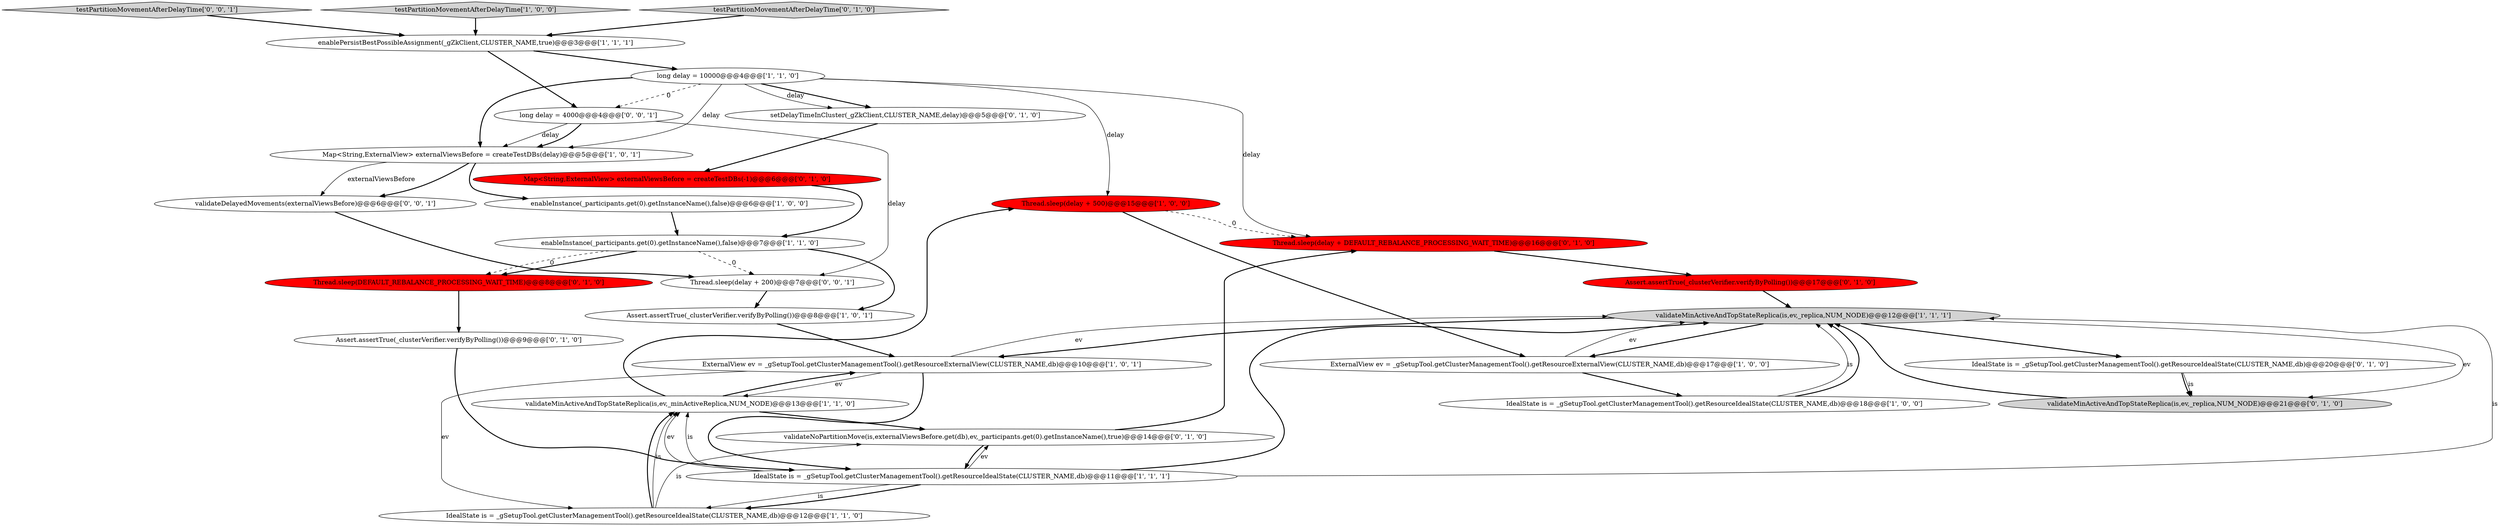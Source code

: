 digraph {
10 [style = filled, label = "long delay = 10000@@@4@@@['1', '1', '0']", fillcolor = white, shape = ellipse image = "AAA0AAABBB1BBB"];
6 [style = filled, label = "IdealState is = _gSetupTool.getClusterManagementTool().getResourceIdealState(CLUSTER_NAME,db)@@@18@@@['1', '0', '0']", fillcolor = white, shape = ellipse image = "AAA0AAABBB1BBB"];
2 [style = filled, label = "Thread.sleep(delay + 500)@@@15@@@['1', '0', '0']", fillcolor = red, shape = ellipse image = "AAA1AAABBB1BBB"];
12 [style = filled, label = "enableInstance(_participants.get(0).getInstanceName(),false)@@@7@@@['1', '1', '0']", fillcolor = white, shape = ellipse image = "AAA0AAABBB1BBB"];
0 [style = filled, label = "Assert.assertTrue(_clusterVerifier.verifyByPolling())@@@8@@@['1', '0', '1']", fillcolor = white, shape = ellipse image = "AAA0AAABBB1BBB"];
28 [style = filled, label = "long delay = 4000@@@4@@@['0', '0', '1']", fillcolor = white, shape = ellipse image = "AAA0AAABBB3BBB"];
13 [style = filled, label = "validateMinActiveAndTopStateReplica(is,ev,_minActiveReplica,NUM_NODE)@@@13@@@['1', '1', '0']", fillcolor = white, shape = ellipse image = "AAA0AAABBB1BBB"];
9 [style = filled, label = "Map<String,ExternalView> externalViewsBefore = createTestDBs(delay)@@@5@@@['1', '0', '1']", fillcolor = white, shape = ellipse image = "AAA0AAABBB1BBB"];
16 [style = filled, label = "validateNoPartitionMove(is,externalViewsBefore.get(db),ev,_participants.get(0).getInstanceName(),true)@@@14@@@['0', '1', '0']", fillcolor = white, shape = ellipse image = "AAA0AAABBB2BBB"];
18 [style = filled, label = "IdealState is = _gSetupTool.getClusterManagementTool().getResourceIdealState(CLUSTER_NAME,db)@@@20@@@['0', '1', '0']", fillcolor = white, shape = ellipse image = "AAA0AAABBB2BBB"];
1 [style = filled, label = "validateMinActiveAndTopStateReplica(is,ev,_replica,NUM_NODE)@@@12@@@['1', '1', '1']", fillcolor = lightgray, shape = ellipse image = "AAA0AAABBB1BBB"];
24 [style = filled, label = "Assert.assertTrue(_clusterVerifier.verifyByPolling())@@@17@@@['0', '1', '0']", fillcolor = red, shape = ellipse image = "AAA1AAABBB2BBB"];
22 [style = filled, label = "Map<String,ExternalView> externalViewsBefore = createTestDBs(-1)@@@6@@@['0', '1', '0']", fillcolor = red, shape = ellipse image = "AAA1AAABBB2BBB"];
26 [style = filled, label = "Thread.sleep(delay + 200)@@@7@@@['0', '0', '1']", fillcolor = white, shape = ellipse image = "AAA0AAABBB3BBB"];
21 [style = filled, label = "Thread.sleep(DEFAULT_REBALANCE_PROCESSING_WAIT_TIME)@@@8@@@['0', '1', '0']", fillcolor = red, shape = ellipse image = "AAA1AAABBB2BBB"];
25 [style = filled, label = "testPartitionMovementAfterDelayTime['0', '0', '1']", fillcolor = lightgray, shape = diamond image = "AAA0AAABBB3BBB"];
14 [style = filled, label = "IdealState is = _gSetupTool.getClusterManagementTool().getResourceIdealState(CLUSTER_NAME,db)@@@11@@@['1', '1', '1']", fillcolor = white, shape = ellipse image = "AAA0AAABBB1BBB"];
20 [style = filled, label = "validateMinActiveAndTopStateReplica(is,ev,_replica,NUM_NODE)@@@21@@@['0', '1', '0']", fillcolor = lightgray, shape = ellipse image = "AAA0AAABBB2BBB"];
4 [style = filled, label = "enableInstance(_participants.get(0).getInstanceName(),false)@@@6@@@['1', '0', '0']", fillcolor = white, shape = ellipse image = "AAA0AAABBB1BBB"];
15 [style = filled, label = "setDelayTimeInCluster(_gZkClient,CLUSTER_NAME,delay)@@@5@@@['0', '1', '0']", fillcolor = white, shape = ellipse image = "AAA0AAABBB2BBB"];
27 [style = filled, label = "validateDelayedMovements(externalViewsBefore)@@@6@@@['0', '0', '1']", fillcolor = white, shape = ellipse image = "AAA0AAABBB3BBB"];
11 [style = filled, label = "testPartitionMovementAfterDelayTime['1', '0', '0']", fillcolor = lightgray, shape = diamond image = "AAA0AAABBB1BBB"];
5 [style = filled, label = "ExternalView ev = _gSetupTool.getClusterManagementTool().getResourceExternalView(CLUSTER_NAME,db)@@@10@@@['1', '0', '1']", fillcolor = white, shape = ellipse image = "AAA0AAABBB1BBB"];
19 [style = filled, label = "Thread.sleep(delay + DEFAULT_REBALANCE_PROCESSING_WAIT_TIME)@@@16@@@['0', '1', '0']", fillcolor = red, shape = ellipse image = "AAA1AAABBB2BBB"];
8 [style = filled, label = "ExternalView ev = _gSetupTool.getClusterManagementTool().getResourceExternalView(CLUSTER_NAME,db)@@@17@@@['1', '0', '0']", fillcolor = white, shape = ellipse image = "AAA0AAABBB1BBB"];
3 [style = filled, label = "IdealState is = _gSetupTool.getClusterManagementTool().getResourceIdealState(CLUSTER_NAME,db)@@@12@@@['1', '1', '0']", fillcolor = white, shape = ellipse image = "AAA0AAABBB1BBB"];
23 [style = filled, label = "testPartitionMovementAfterDelayTime['0', '1', '0']", fillcolor = lightgray, shape = diamond image = "AAA0AAABBB2BBB"];
17 [style = filled, label = "Assert.assertTrue(_clusterVerifier.verifyByPolling())@@@9@@@['0', '1', '0']", fillcolor = white, shape = ellipse image = "AAA0AAABBB2BBB"];
7 [style = filled, label = "enablePersistBestPossibleAssignment(_gZkClient,CLUSTER_NAME,true)@@@3@@@['1', '1', '1']", fillcolor = white, shape = ellipse image = "AAA0AAABBB1BBB"];
1->5 [style = bold, label=""];
14->3 [style = bold, label=""];
2->19 [style = dashed, label="0"];
6->1 [style = solid, label="is"];
1->8 [style = bold, label=""];
10->15 [style = bold, label=""];
18->20 [style = solid, label="is"];
7->10 [style = bold, label=""];
12->21 [style = bold, label=""];
9->4 [style = bold, label=""];
28->9 [style = solid, label="delay"];
5->13 [style = solid, label="ev"];
14->16 [style = solid, label="ev"];
28->9 [style = bold, label=""];
3->16 [style = solid, label="is"];
10->28 [style = dashed, label="0"];
1->18 [style = bold, label=""];
8->6 [style = bold, label=""];
14->13 [style = solid, label="ev"];
5->14 [style = bold, label=""];
20->1 [style = bold, label=""];
16->19 [style = bold, label=""];
25->7 [style = bold, label=""];
12->0 [style = bold, label=""];
14->1 [style = solid, label="is"];
13->16 [style = bold, label=""];
10->9 [style = solid, label="delay"];
12->21 [style = dashed, label="0"];
14->1 [style = bold, label=""];
15->22 [style = bold, label=""];
19->24 [style = bold, label=""];
3->13 [style = solid, label="is"];
9->27 [style = bold, label=""];
12->26 [style = dashed, label="0"];
6->1 [style = bold, label=""];
10->2 [style = solid, label="delay"];
18->20 [style = bold, label=""];
26->0 [style = bold, label=""];
28->26 [style = solid, label="delay"];
9->27 [style = solid, label="externalViewsBefore"];
7->28 [style = bold, label=""];
17->14 [style = bold, label=""];
22->12 [style = bold, label=""];
10->15 [style = solid, label="delay"];
13->5 [style = bold, label=""];
3->13 [style = bold, label=""];
4->12 [style = bold, label=""];
14->13 [style = solid, label="is"];
16->14 [style = bold, label=""];
5->3 [style = solid, label="ev"];
14->3 [style = solid, label="is"];
10->9 [style = bold, label=""];
23->7 [style = bold, label=""];
24->1 [style = bold, label=""];
5->1 [style = solid, label="ev"];
8->1 [style = solid, label="ev"];
1->20 [style = solid, label="ev"];
21->17 [style = bold, label=""];
10->19 [style = solid, label="delay"];
11->7 [style = bold, label=""];
2->8 [style = bold, label=""];
0->5 [style = bold, label=""];
13->2 [style = bold, label=""];
27->26 [style = bold, label=""];
}
